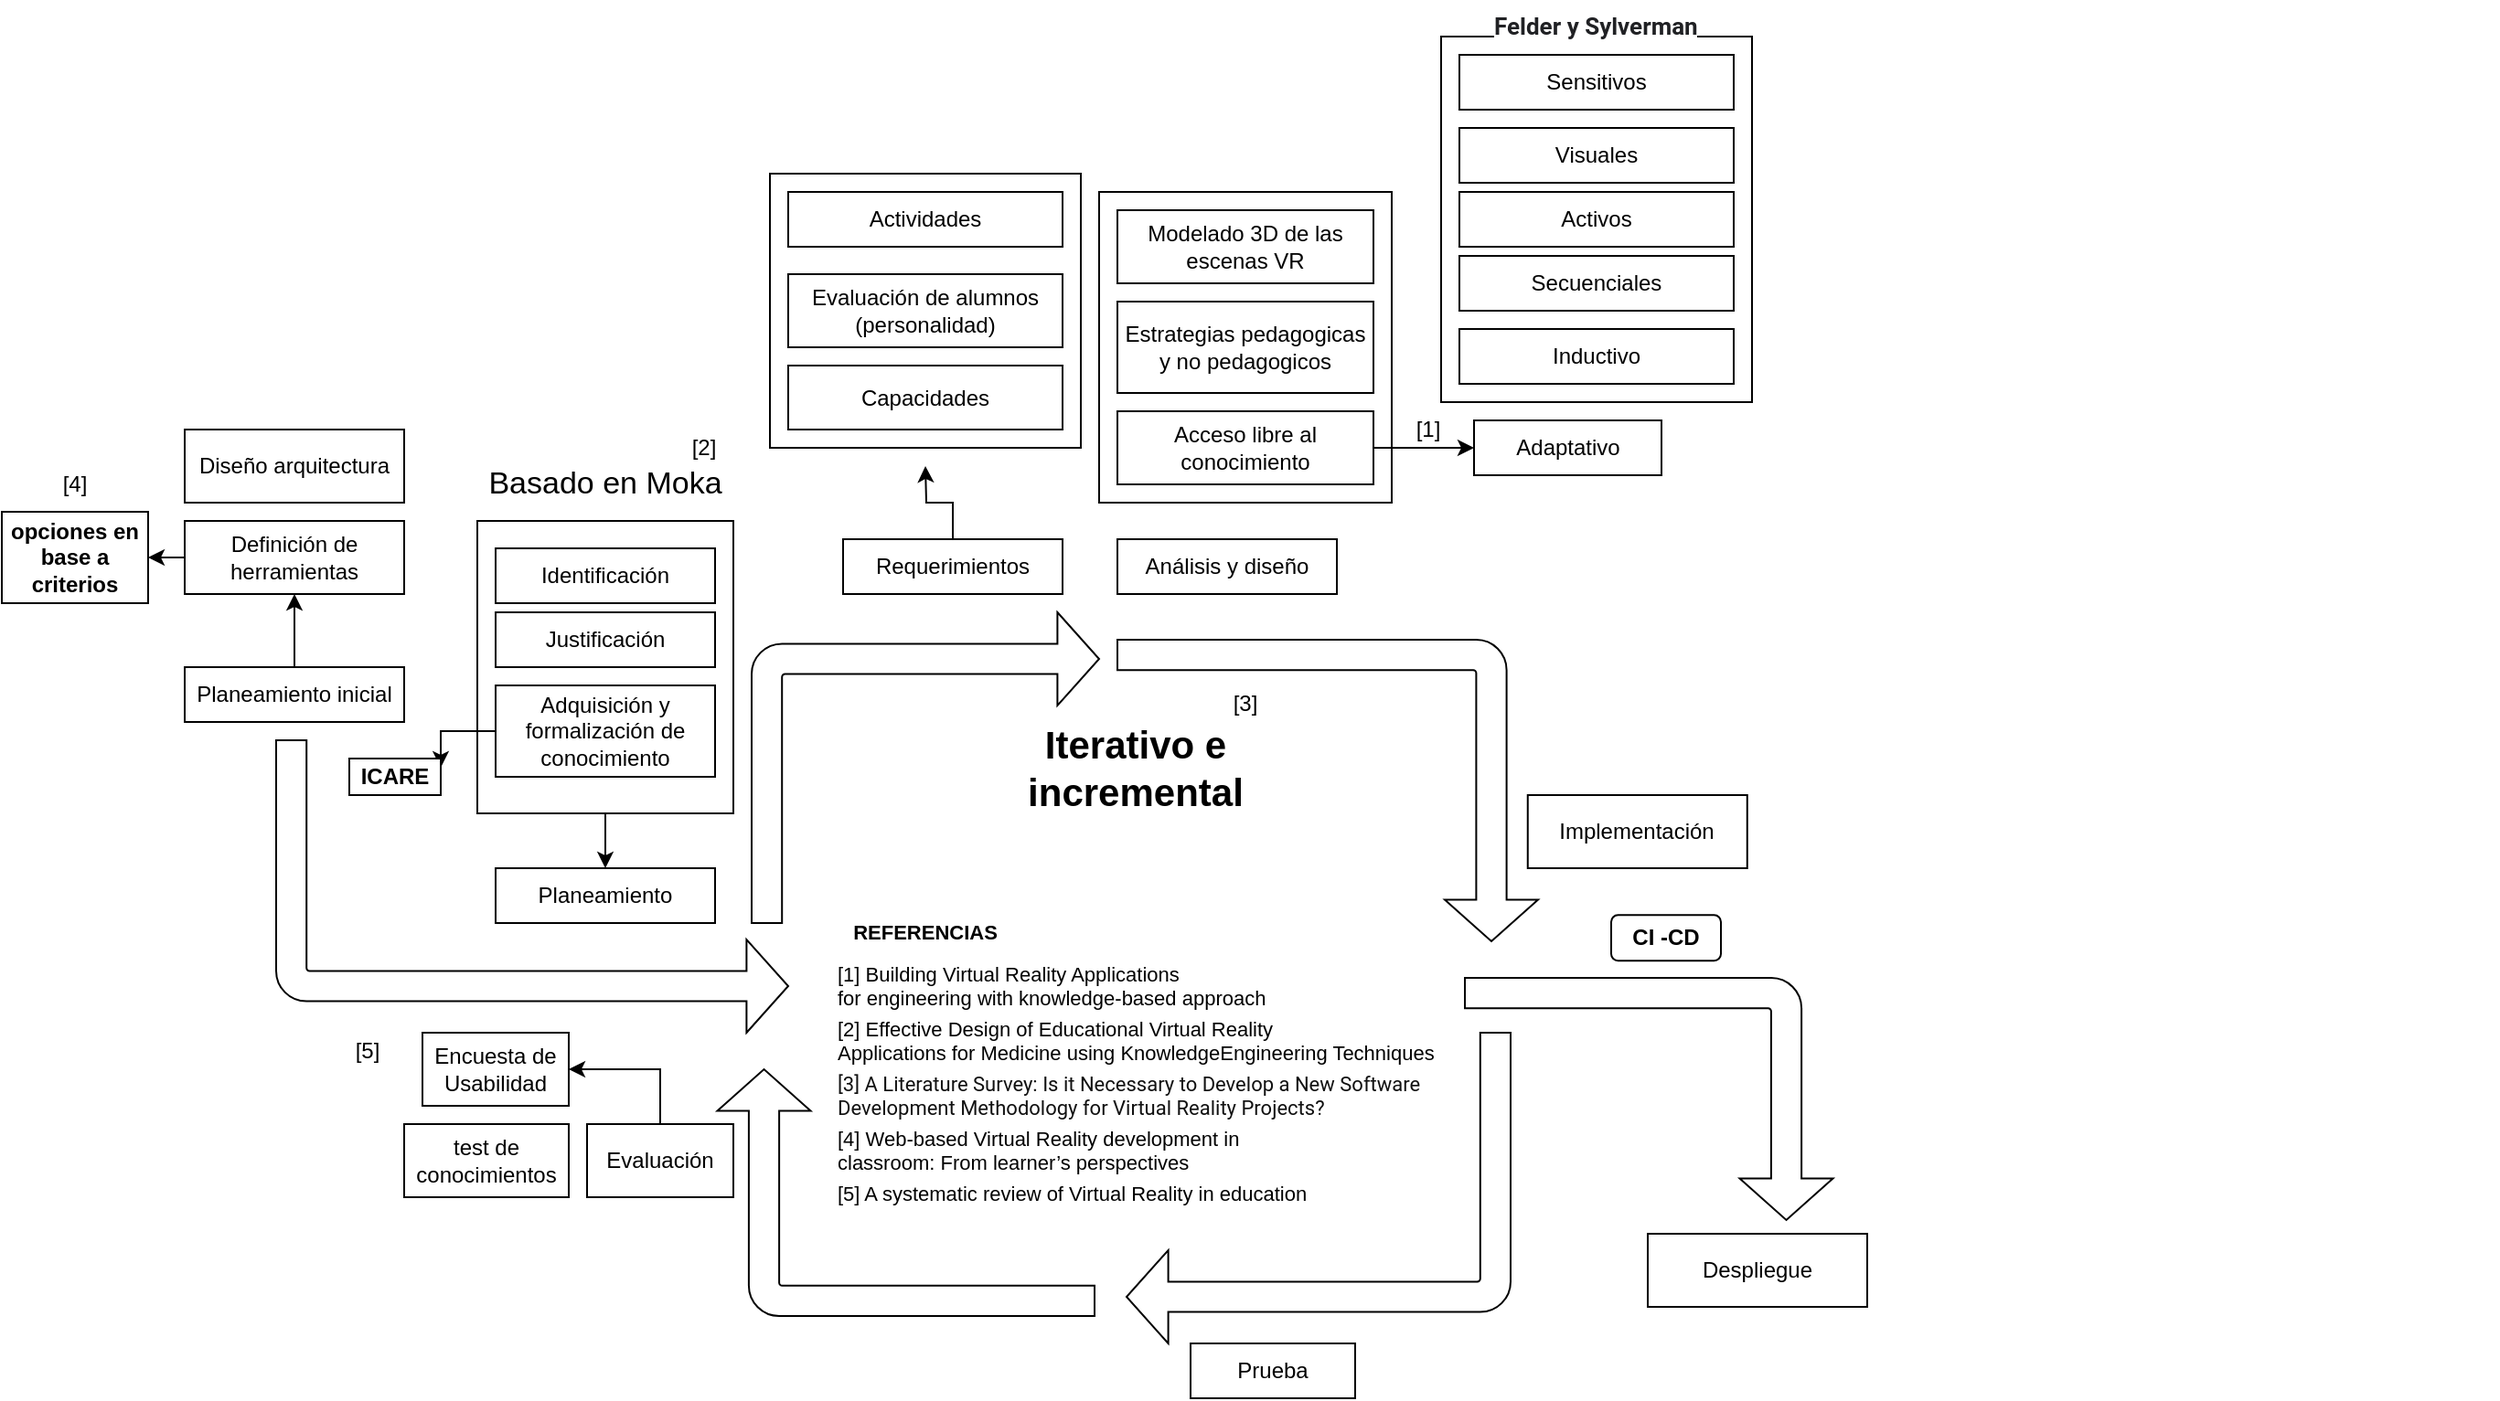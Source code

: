 <mxfile version="13.9.8" type="github">
  <diagram id="xve9VSHDwe71K9TJrwwD" name="Page-1">
    <mxGraphModel dx="1038" dy="1749" grid="1" gridSize="10" guides="1" tooltips="1" connect="1" arrows="1" fold="1" page="1" pageScale="1" pageWidth="827" pageHeight="1169" math="0" shadow="0">
      <root>
        <mxCell id="0" />
        <mxCell id="1" parent="0" />
        <mxCell id="WsxijE2wZDNCPGZVWNem-13" value="" style="rounded=0;whiteSpace=wrap;html=1;" vertex="1" parent="1">
          <mxGeometry x="817" y="-175" width="170" height="200" as="geometry" />
        </mxCell>
        <mxCell id="WsxijE2wZDNCPGZVWNem-12" value="" style="rounded=0;whiteSpace=wrap;html=1;" vertex="1" parent="1">
          <mxGeometry x="450" y="-100" width="170" height="150" as="geometry" />
        </mxCell>
        <mxCell id="ukKqtIKaMFEU2Wy5thnZ-9" value="[5] A systematic review of Virtual Reality in education" style="text;whiteSpace=wrap;html=1;fontSize=11;" parent="1" vertex="1">
          <mxGeometry x="485" y="445" width="290" height="30" as="geometry" />
        </mxCell>
        <mxCell id="q7VHJqxjKiBXPJjG447g-40" value="&lt;h1 class=&quot;nova-e-text nova-e-text--size-xl nova-e-text--family-sans-serif nova-e-text--spacing-none nova-e-text--color-grey-900 research-detail-header-section__title&quot; style=&quot;margin-top: 0px; color: rgb(17, 17, 17); font-weight: 400; font-family: roboto, arial, sans-serif; font-size: 11px; line-height: 1.2; margin-bottom: 0px; padding: 10px 0px 5px; font-style: normal; letter-spacing: normal; text-align: left; text-indent: 0px; text-transform: none; word-spacing: 0px; background-color: rgb(255, 255, 255);&quot;&gt;[3] A Literature Survey: Is it Necessary to Develop a New Software Development Methodology for Virtual Reality Projects?&lt;/h1&gt;" style="text;whiteSpace=wrap;html=1;fontSize=11;" parent="1" vertex="1">
          <mxGeometry x="485" y="375" width="350" height="50" as="geometry" />
        </mxCell>
        <mxCell id="q7VHJqxjKiBXPJjG447g-33" value="" style="rounded=0;whiteSpace=wrap;html=1;fontSize=21;" parent="1" vertex="1">
          <mxGeometry x="630" y="-90" width="160" height="170" as="geometry" />
        </mxCell>
        <mxCell id="q7VHJqxjKiBXPJjG447g-1" style="edgeStyle=orthogonalEdgeStyle;rounded=0;orthogonalLoop=1;jettySize=auto;html=1;exitX=0.5;exitY=1;exitDx=0;exitDy=0;fontSize=17;" parent="1" source="q7VHJqxjKiBXPJjG447g-2" target="q7VHJqxjKiBXPJjG447g-6" edge="1">
          <mxGeometry relative="1" as="geometry" />
        </mxCell>
        <mxCell id="q7VHJqxjKiBXPJjG447g-2" value="" style="rounded=0;whiteSpace=wrap;html=1;fontSize=21;" parent="1" vertex="1">
          <mxGeometry x="290" y="90" width="140" height="160" as="geometry" />
        </mxCell>
        <mxCell id="q7VHJqxjKiBXPJjG447g-3" value="Prueba" style="rounded=0;whiteSpace=wrap;html=1;" parent="1" vertex="1">
          <mxGeometry x="680" y="540" width="90" height="30" as="geometry" />
        </mxCell>
        <mxCell id="q7VHJqxjKiBXPJjG447g-4" style="edgeStyle=orthogonalEdgeStyle;rounded=0;orthogonalLoop=1;jettySize=auto;html=1;exitX=0.5;exitY=0;exitDx=0;exitDy=0;entryX=0.5;entryY=1;entryDx=0;entryDy=0;fontSize=17;" parent="1" source="q7VHJqxjKiBXPJjG447g-5" target="q7VHJqxjKiBXPJjG447g-11" edge="1">
          <mxGeometry relative="1" as="geometry" />
        </mxCell>
        <mxCell id="q7VHJqxjKiBXPJjG447g-5" value="Planeamiento inicial" style="rounded=0;whiteSpace=wrap;html=1;" parent="1" vertex="1">
          <mxGeometry x="130" y="170" width="120" height="30" as="geometry" />
        </mxCell>
        <mxCell id="q7VHJqxjKiBXPJjG447g-6" value="Planeamiento" style="rounded=0;whiteSpace=wrap;html=1;" parent="1" vertex="1">
          <mxGeometry x="300" y="280" width="120" height="30" as="geometry" />
        </mxCell>
        <mxCell id="WsxijE2wZDNCPGZVWNem-5" style="edgeStyle=orthogonalEdgeStyle;rounded=0;orthogonalLoop=1;jettySize=auto;html=1;exitX=0.5;exitY=0;exitDx=0;exitDy=0;entryX=0.5;entryY=1;entryDx=0;entryDy=0;" edge="1" parent="1" source="q7VHJqxjKiBXPJjG447g-7">
          <mxGeometry relative="1" as="geometry">
            <mxPoint x="535" y="60" as="targetPoint" />
          </mxGeometry>
        </mxCell>
        <mxCell id="q7VHJqxjKiBXPJjG447g-7" value="Requerimientos" style="rounded=0;whiteSpace=wrap;html=1;" parent="1" vertex="1">
          <mxGeometry x="490" y="100" width="120" height="30" as="geometry" />
        </mxCell>
        <mxCell id="q7VHJqxjKiBXPJjG447g-8" value="Despliegue" style="rounded=0;whiteSpace=wrap;html=1;" parent="1" vertex="1">
          <mxGeometry x="930" y="480" width="120" height="40" as="geometry" />
        </mxCell>
        <mxCell id="q7VHJqxjKiBXPJjG447g-38" style="edgeStyle=orthogonalEdgeStyle;rounded=0;orthogonalLoop=1;jettySize=auto;html=1;exitX=0.5;exitY=0;exitDx=0;exitDy=0;entryX=1;entryY=0.5;entryDx=0;entryDy=0;" parent="1" source="q7VHJqxjKiBXPJjG447g-9" target="q7VHJqxjKiBXPJjG447g-24" edge="1">
          <mxGeometry relative="1" as="geometry" />
        </mxCell>
        <mxCell id="q7VHJqxjKiBXPJjG447g-9" value="Evaluación" style="rounded=0;whiteSpace=wrap;html=1;" parent="1" vertex="1">
          <mxGeometry x="350" y="420" width="80" height="40" as="geometry" />
        </mxCell>
        <mxCell id="q7VHJqxjKiBXPJjG447g-10" value="Iterativo e incremental" style="text;html=1;strokeColor=none;fillColor=none;align=center;verticalAlign=middle;whiteSpace=wrap;rounded=0;fontStyle=1;fontSize=21;" parent="1" vertex="1">
          <mxGeometry x="550" y="215" width="200" height="20" as="geometry" />
        </mxCell>
        <mxCell id="q7VHJqxjKiBXPJjG447g-30" style="edgeStyle=orthogonalEdgeStyle;rounded=0;orthogonalLoop=1;jettySize=auto;html=1;exitX=0;exitY=0.5;exitDx=0;exitDy=0;entryX=1;entryY=0.5;entryDx=0;entryDy=0;" parent="1" source="q7VHJqxjKiBXPJjG447g-11" target="q7VHJqxjKiBXPJjG447g-29" edge="1">
          <mxGeometry relative="1" as="geometry" />
        </mxCell>
        <mxCell id="q7VHJqxjKiBXPJjG447g-11" value="Definición de herramientas" style="rounded=0;whiteSpace=wrap;html=1;" parent="1" vertex="1">
          <mxGeometry x="130" y="90" width="120" height="40" as="geometry" />
        </mxCell>
        <mxCell id="q7VHJqxjKiBXPJjG447g-12" value="" style="html=1;shadow=0;dashed=0;align=center;verticalAlign=middle;shape=mxgraph.arrows2.bendArrow;dy=8.3;dx=22.8;notch=0;arrowHead=51;rounded=1;rotation=0;flipV=1;" parent="1" vertex="1">
          <mxGeometry x="180" y="210" width="280" height="160" as="geometry" />
        </mxCell>
        <mxCell id="q7VHJqxjKiBXPJjG447g-13" value="" style="html=1;shadow=0;dashed=0;align=center;verticalAlign=middle;shape=mxgraph.arrows2.bendArrow;dy=8.3;dx=22.8;notch=0;arrowHead=51;rounded=1;rotation=0;flipV=0;flipH=0;" parent="1" vertex="1">
          <mxGeometry x="440" y="140" width="190" height="170" as="geometry" />
        </mxCell>
        <mxCell id="q7VHJqxjKiBXPJjG447g-14" value="" style="html=1;shadow=0;dashed=0;align=center;verticalAlign=middle;shape=mxgraph.arrows2.bendArrow;dy=8.3;dx=22.8;notch=0;arrowHead=51;rounded=1;rotation=90;flipV=0;flipH=0;" parent="1" vertex="1">
          <mxGeometry x="672.5" y="122.5" width="165" height="230" as="geometry" />
        </mxCell>
        <mxCell id="q7VHJqxjKiBXPJjG447g-15" value="Análisis y diseño" style="rounded=0;whiteSpace=wrap;html=1;" parent="1" vertex="1">
          <mxGeometry x="640" y="100" width="120" height="30" as="geometry" />
        </mxCell>
        <mxCell id="q7VHJqxjKiBXPJjG447g-16" value="" style="html=1;shadow=0;dashed=0;align=center;verticalAlign=middle;shape=mxgraph.arrows2.bendArrow;dy=8.3;dx=22.8;notch=0;arrowHead=51;rounded=1;rotation=90;flipV=0;flipH=0;" parent="1" vertex="1">
          <mxGeometry x="864.38" y="305.63" width="132.5" height="201.25" as="geometry" />
        </mxCell>
        <mxCell id="q7VHJqxjKiBXPJjG447g-17" value="" style="html=1;shadow=0;dashed=0;align=center;verticalAlign=middle;shape=mxgraph.arrows2.bendArrow;dy=8.3;dx=22.8;notch=0;arrowHead=51;rounded=1;rotation=-180;flipV=0;flipH=0;" parent="1" vertex="1">
          <mxGeometry x="645" y="370" width="210" height="170" as="geometry" />
        </mxCell>
        <mxCell id="q7VHJqxjKiBXPJjG447g-18" value="" style="html=1;shadow=0;dashed=0;align=center;verticalAlign=middle;shape=mxgraph.arrows2.bendArrow;dy=8.3;dx=22.8;notch=0;arrowHead=51;rounded=1;rotation=-90;flipV=0;flipH=0;" parent="1" vertex="1">
          <mxGeometry x="456.88" y="354.38" width="135" height="206.25" as="geometry" />
        </mxCell>
        <mxCell id="q7VHJqxjKiBXPJjG447g-19" value="Identificación" style="rounded=0;whiteSpace=wrap;html=1;" parent="1" vertex="1">
          <mxGeometry x="300" y="105" width="120" height="30" as="geometry" />
        </mxCell>
        <mxCell id="q7VHJqxjKiBXPJjG447g-20" value="Justificación" style="rounded=0;whiteSpace=wrap;html=1;" parent="1" vertex="1">
          <mxGeometry x="300" y="140" width="120" height="30" as="geometry" />
        </mxCell>
        <mxCell id="q7VHJqxjKiBXPJjG447g-21" value="Basado en Moka" style="text;html=1;strokeColor=none;fillColor=none;align=center;verticalAlign=middle;whiteSpace=wrap;rounded=0;fontSize=17;" parent="1" vertex="1">
          <mxGeometry x="285" y="60" width="150" height="20" as="geometry" />
        </mxCell>
        <mxCell id="q7VHJqxjKiBXPJjG447g-22" style="edgeStyle=orthogonalEdgeStyle;rounded=0;orthogonalLoop=1;jettySize=auto;html=1;exitX=0;exitY=0.5;exitDx=0;exitDy=0;entryX=1;entryY=0.25;entryDx=0;entryDy=0;fontSize=12;" parent="1" source="q7VHJqxjKiBXPJjG447g-23" target="q7VHJqxjKiBXPJjG447g-25" edge="1">
          <mxGeometry relative="1" as="geometry" />
        </mxCell>
        <mxCell id="q7VHJqxjKiBXPJjG447g-23" value="Adquisición y formalización de conocimiento" style="rounded=0;whiteSpace=wrap;html=1;" parent="1" vertex="1">
          <mxGeometry x="300" y="180" width="120" height="50" as="geometry" />
        </mxCell>
        <mxCell id="q7VHJqxjKiBXPJjG447g-24" value="Encuesta de Usabilidad" style="rounded=0;whiteSpace=wrap;html=1;" parent="1" vertex="1">
          <mxGeometry x="260" y="370" width="80" height="40" as="geometry" />
        </mxCell>
        <mxCell id="q7VHJqxjKiBXPJjG447g-25" value="ICARE" style="rounded=0;whiteSpace=wrap;html=1;fontSize=12;fontStyle=1" parent="1" vertex="1">
          <mxGeometry x="220" y="220" width="50" height="20" as="geometry" />
        </mxCell>
        <mxCell id="q7VHJqxjKiBXPJjG447g-26" value="CI -CD" style="rounded=1;whiteSpace=wrap;html=1;fontSize=12;fontStyle=1" parent="1" vertex="1">
          <mxGeometry x="910" y="305.63" width="60" height="25" as="geometry" />
        </mxCell>
        <mxCell id="q7VHJqxjKiBXPJjG447g-27" value="Implementación" style="rounded=0;whiteSpace=wrap;html=1;" parent="1" vertex="1">
          <mxGeometry x="864.38" y="240" width="120" height="40" as="geometry" />
        </mxCell>
        <mxCell id="q7VHJqxjKiBXPJjG447g-28" value="Diseño arquitectura" style="rounded=0;whiteSpace=wrap;html=1;" parent="1" vertex="1">
          <mxGeometry x="130" y="40" width="120" height="40" as="geometry" />
        </mxCell>
        <mxCell id="q7VHJqxjKiBXPJjG447g-29" value="opciones en base a criterios" style="rounded=0;whiteSpace=wrap;html=1;fontSize=12;fontStyle=1" parent="1" vertex="1">
          <mxGeometry x="30" y="85" width="80" height="50" as="geometry" />
        </mxCell>
        <mxCell id="q7VHJqxjKiBXPJjG447g-31" value="Modelado 3D de las escenas VR" style="rounded=0;whiteSpace=wrap;html=1;" parent="1" vertex="1">
          <mxGeometry x="640" y="-80" width="140" height="40" as="geometry" />
        </mxCell>
        <mxCell id="wgjdgwg0XGl79N9iqUC4-11" style="edgeStyle=orthogonalEdgeStyle;rounded=0;orthogonalLoop=1;jettySize=auto;html=1;exitX=1;exitY=0.5;exitDx=0;exitDy=0;entryX=0;entryY=0.5;entryDx=0;entryDy=0;" parent="1" source="q7VHJqxjKiBXPJjG447g-32" target="wgjdgwg0XGl79N9iqUC4-10" edge="1">
          <mxGeometry relative="1" as="geometry" />
        </mxCell>
        <mxCell id="q7VHJqxjKiBXPJjG447g-32" value="Acceso libre al conocimiento" style="rounded=0;whiteSpace=wrap;html=1;" parent="1" vertex="1">
          <mxGeometry x="640" y="30" width="140" height="40" as="geometry" />
        </mxCell>
        <mxCell id="q7VHJqxjKiBXPJjG447g-35" value="[1] Building Virtual Reality Applications&lt;br style=&quot;font-size: 11px&quot;&gt;for engineering with knowledge-based approach" style="text;whiteSpace=wrap;html=1;fontSize=11;" parent="1" vertex="1">
          <mxGeometry x="485" y="325" width="910" height="40" as="geometry" />
        </mxCell>
        <mxCell id="q7VHJqxjKiBXPJjG447g-36" value="[1]" style="text;html=1;strokeColor=none;fillColor=none;align=center;verticalAlign=middle;whiteSpace=wrap;rounded=0;" parent="1" vertex="1">
          <mxGeometry x="790" y="30" width="40" height="20" as="geometry" />
        </mxCell>
        <mxCell id="q7VHJqxjKiBXPJjG447g-37" value="[2] Effective Design of Educational Virtual Reality&lt;br style=&quot;font-size: 11px;&quot;&gt;Applications for Medicine using KnowledgeEngineering Techniques" style="text;whiteSpace=wrap;html=1;fontSize=11;" parent="1" vertex="1">
          <mxGeometry x="485" y="355" width="380" height="40" as="geometry" />
        </mxCell>
        <mxCell id="ukKqtIKaMFEU2Wy5thnZ-1" value="[3]" style="text;html=1;strokeColor=none;fillColor=none;align=center;verticalAlign=middle;whiteSpace=wrap;rounded=0;" parent="1" vertex="1">
          <mxGeometry x="690" y="180" width="40" height="20" as="geometry" />
        </mxCell>
        <mxCell id="ukKqtIKaMFEU2Wy5thnZ-2" value="[2]" style="text;html=1;strokeColor=none;fillColor=none;align=center;verticalAlign=middle;whiteSpace=wrap;rounded=0;" parent="1" vertex="1">
          <mxGeometry x="394" y="40" width="40" height="20" as="geometry" />
        </mxCell>
        <mxCell id="ukKqtIKaMFEU2Wy5thnZ-3" value="[4] Web-based Virtual Reality development in&lt;br style=&quot;font-size: 11px;&quot;&gt;classroom: From learner’s perspectives" style="text;whiteSpace=wrap;html=1;fontSize=11;" parent="1" vertex="1">
          <mxGeometry x="485" y="415" width="250" height="40" as="geometry" />
        </mxCell>
        <mxCell id="ukKqtIKaMFEU2Wy5thnZ-4" value="REFERENCIAS" style="text;html=1;strokeColor=none;fillColor=none;align=center;verticalAlign=middle;whiteSpace=wrap;rounded=0;fontSize=11;fontStyle=1" parent="1" vertex="1">
          <mxGeometry x="515" y="305" width="40" height="20" as="geometry" />
        </mxCell>
        <mxCell id="ukKqtIKaMFEU2Wy5thnZ-8" value="[4]" style="text;html=1;strokeColor=none;fillColor=none;align=center;verticalAlign=middle;whiteSpace=wrap;rounded=0;" parent="1" vertex="1">
          <mxGeometry x="50" y="60" width="40" height="20" as="geometry" />
        </mxCell>
        <mxCell id="ukKqtIKaMFEU2Wy5thnZ-10" value="[5]" style="text;html=1;strokeColor=none;fillColor=none;align=center;verticalAlign=middle;whiteSpace=wrap;rounded=0;" parent="1" vertex="1">
          <mxGeometry x="210" y="370" width="40" height="20" as="geometry" />
        </mxCell>
        <mxCell id="wgjdgwg0XGl79N9iqUC4-1" value="test de conocimientos" style="rounded=0;whiteSpace=wrap;html=1;" parent="1" vertex="1">
          <mxGeometry x="250" y="420" width="90" height="40" as="geometry" />
        </mxCell>
        <mxCell id="wgjdgwg0XGl79N9iqUC4-2" value="Estrategias pedagogicas y no pedagogicos" style="rounded=0;whiteSpace=wrap;html=1;" parent="1" vertex="1">
          <mxGeometry x="640" y="-30" width="140" height="50" as="geometry" />
        </mxCell>
        <mxCell id="wgjdgwg0XGl79N9iqUC4-10" value="Adaptativo" style="rounded=0;whiteSpace=wrap;html=1;" parent="1" vertex="1">
          <mxGeometry x="835" y="35" width="102.5" height="30" as="geometry" />
        </mxCell>
        <mxCell id="wgjdgwg0XGl79N9iqUC4-13" value="Evaluación de alumnos (personalidad)" style="rounded=0;whiteSpace=wrap;html=1;" parent="1" vertex="1">
          <mxGeometry x="460" y="-45" width="150" height="40" as="geometry" />
        </mxCell>
        <mxCell id="wgjdgwg0XGl79N9iqUC4-15" value="&lt;span style=&quot;color: rgb(32, 33, 36); font-family: roboto, arial, sans-serif; font-size: 13px; font-style: normal; letter-spacing: normal; text-align: left; text-indent: 0px; text-transform: none; word-spacing: 0px; background-color: rgb(255, 255, 255); display: inline; float: none;&quot;&gt;Felder y Sylverman&lt;/span&gt;" style="text;whiteSpace=wrap;html=1;fontStyle=1" parent="1" vertex="1">
          <mxGeometry x="844" y="-195" width="136" height="30" as="geometry" />
        </mxCell>
        <mxCell id="WsxijE2wZDNCPGZVWNem-2" value="Actividades" style="rounded=0;whiteSpace=wrap;html=1;" vertex="1" parent="1">
          <mxGeometry x="460" y="-90" width="150" height="30" as="geometry" />
        </mxCell>
        <mxCell id="WsxijE2wZDNCPGZVWNem-3" value="Capacidades" style="rounded=0;whiteSpace=wrap;html=1;" vertex="1" parent="1">
          <mxGeometry x="460" y="5" width="150" height="35" as="geometry" />
        </mxCell>
        <mxCell id="WsxijE2wZDNCPGZVWNem-7" value="Visuales" style="rounded=0;whiteSpace=wrap;html=1;" vertex="1" parent="1">
          <mxGeometry x="827" y="-125" width="150" height="30" as="geometry" />
        </mxCell>
        <mxCell id="WsxijE2wZDNCPGZVWNem-8" value="Sensitivos" style="rounded=0;whiteSpace=wrap;html=1;" vertex="1" parent="1">
          <mxGeometry x="827" y="-165" width="150" height="30" as="geometry" />
        </mxCell>
        <mxCell id="WsxijE2wZDNCPGZVWNem-9" value="Activos" style="rounded=0;whiteSpace=wrap;html=1;" vertex="1" parent="1">
          <mxGeometry x="827" y="-90" width="150" height="30" as="geometry" />
        </mxCell>
        <mxCell id="WsxijE2wZDNCPGZVWNem-10" value="Secuenciales" style="rounded=0;whiteSpace=wrap;html=1;" vertex="1" parent="1">
          <mxGeometry x="827" y="-55" width="150" height="30" as="geometry" />
        </mxCell>
        <mxCell id="WsxijE2wZDNCPGZVWNem-11" value="Inductivo" style="rounded=0;whiteSpace=wrap;html=1;" vertex="1" parent="1">
          <mxGeometry x="827" y="-15" width="150" height="30" as="geometry" />
        </mxCell>
      </root>
    </mxGraphModel>
  </diagram>
</mxfile>
